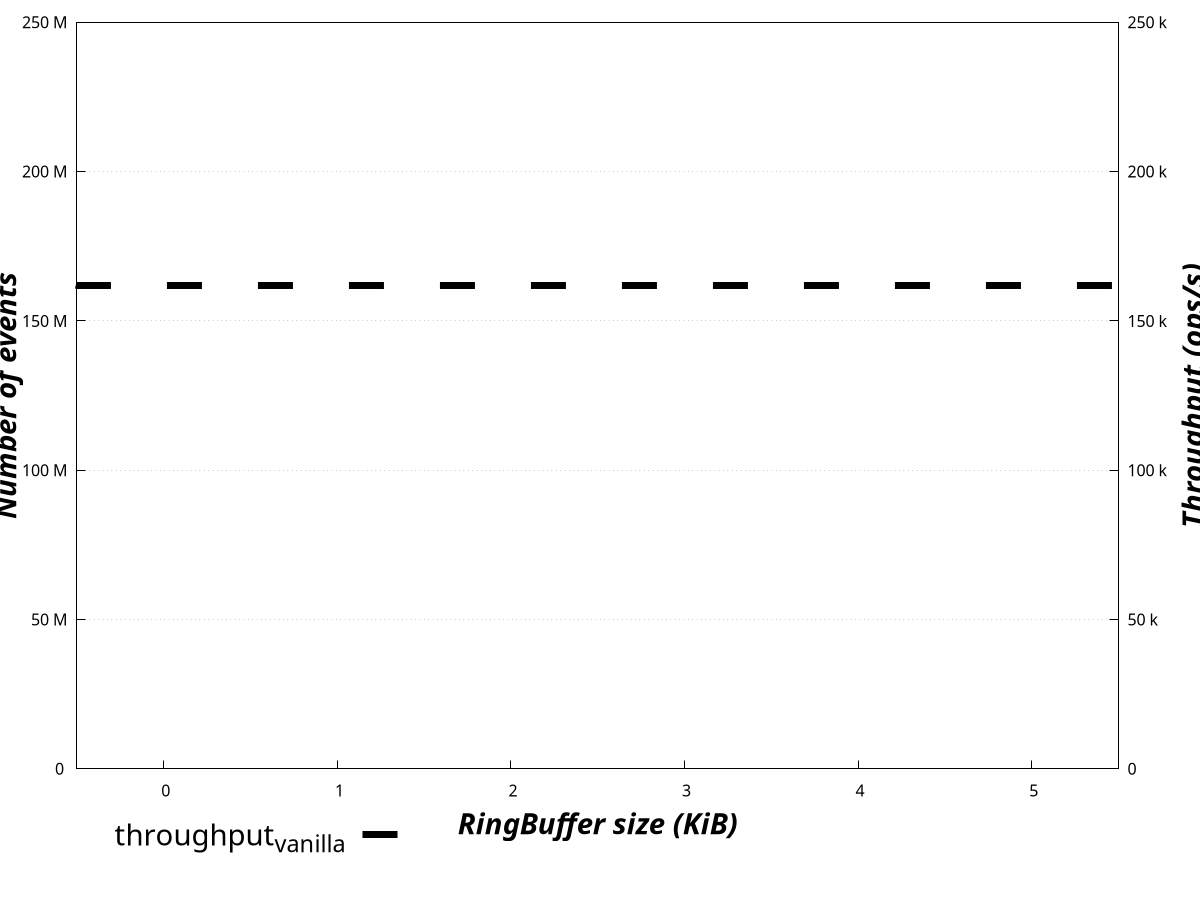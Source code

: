 #!/usr/bin/gnuplot -p

reset
fontsize = 22
set term postscript enhanced color eps size  5.5,4  fontsize
set output "graphs/dio-extended/micro_dio_es_rb.eps"
set datafile separator ";"

set style data histogram
set style histogram rowstacked
set style fill solid
set boxwidth 0.7

set ylabel "{/:Bold {/:Italic Number of events}}" font ", 22"
set format y '%.s %c'
set format y2 '%.s %c'
set grid ytics

set xrange [-0.5:5.5]
set yrange [0:250000000]
set y2range [0:250000]

set ytics nomirror
set xtics nomirror

set bmargin 6
set lmargin 8.5
set rmargin 9

# -------------------------------------------------------------------
set y2tics
set y2label "{/:Bold {/:Italic Throughput (ops/s)}}" font ", 22"
set xlabel "{/:Bold {/:Italic RingBuffer size (KiB)}}" font ", 22"
set key at screen 0.49, 0.05 center vertical height 1 width -2 maxrows 2 sample 2 font ", 22"
plot ARG1 using ($32-$14):xtic(1) ti "events_{complete}" lc rgbcolor "black" lw 2,\
     ARG1 using 14 ti "events_{incomplete}" lt -1 lw 2 fs pattern 1,\
     ARG1 using 20 ti "events_{lost}" lt -1 lw 2 fs pattern 8, \
     161768.075 axes x1y2 with lines lw 7 lt rgb "#000000" dashtype 2 notitle, \
     NaN with lines lw 7 lt rgb "#000000" dashtype 2 ti "throughput_{vanilla}", \
     ARG1 index 1 u 2 ti "throughput_{DIO}" axes x1y2 with linesp ls 7 lw 7 pt 6

